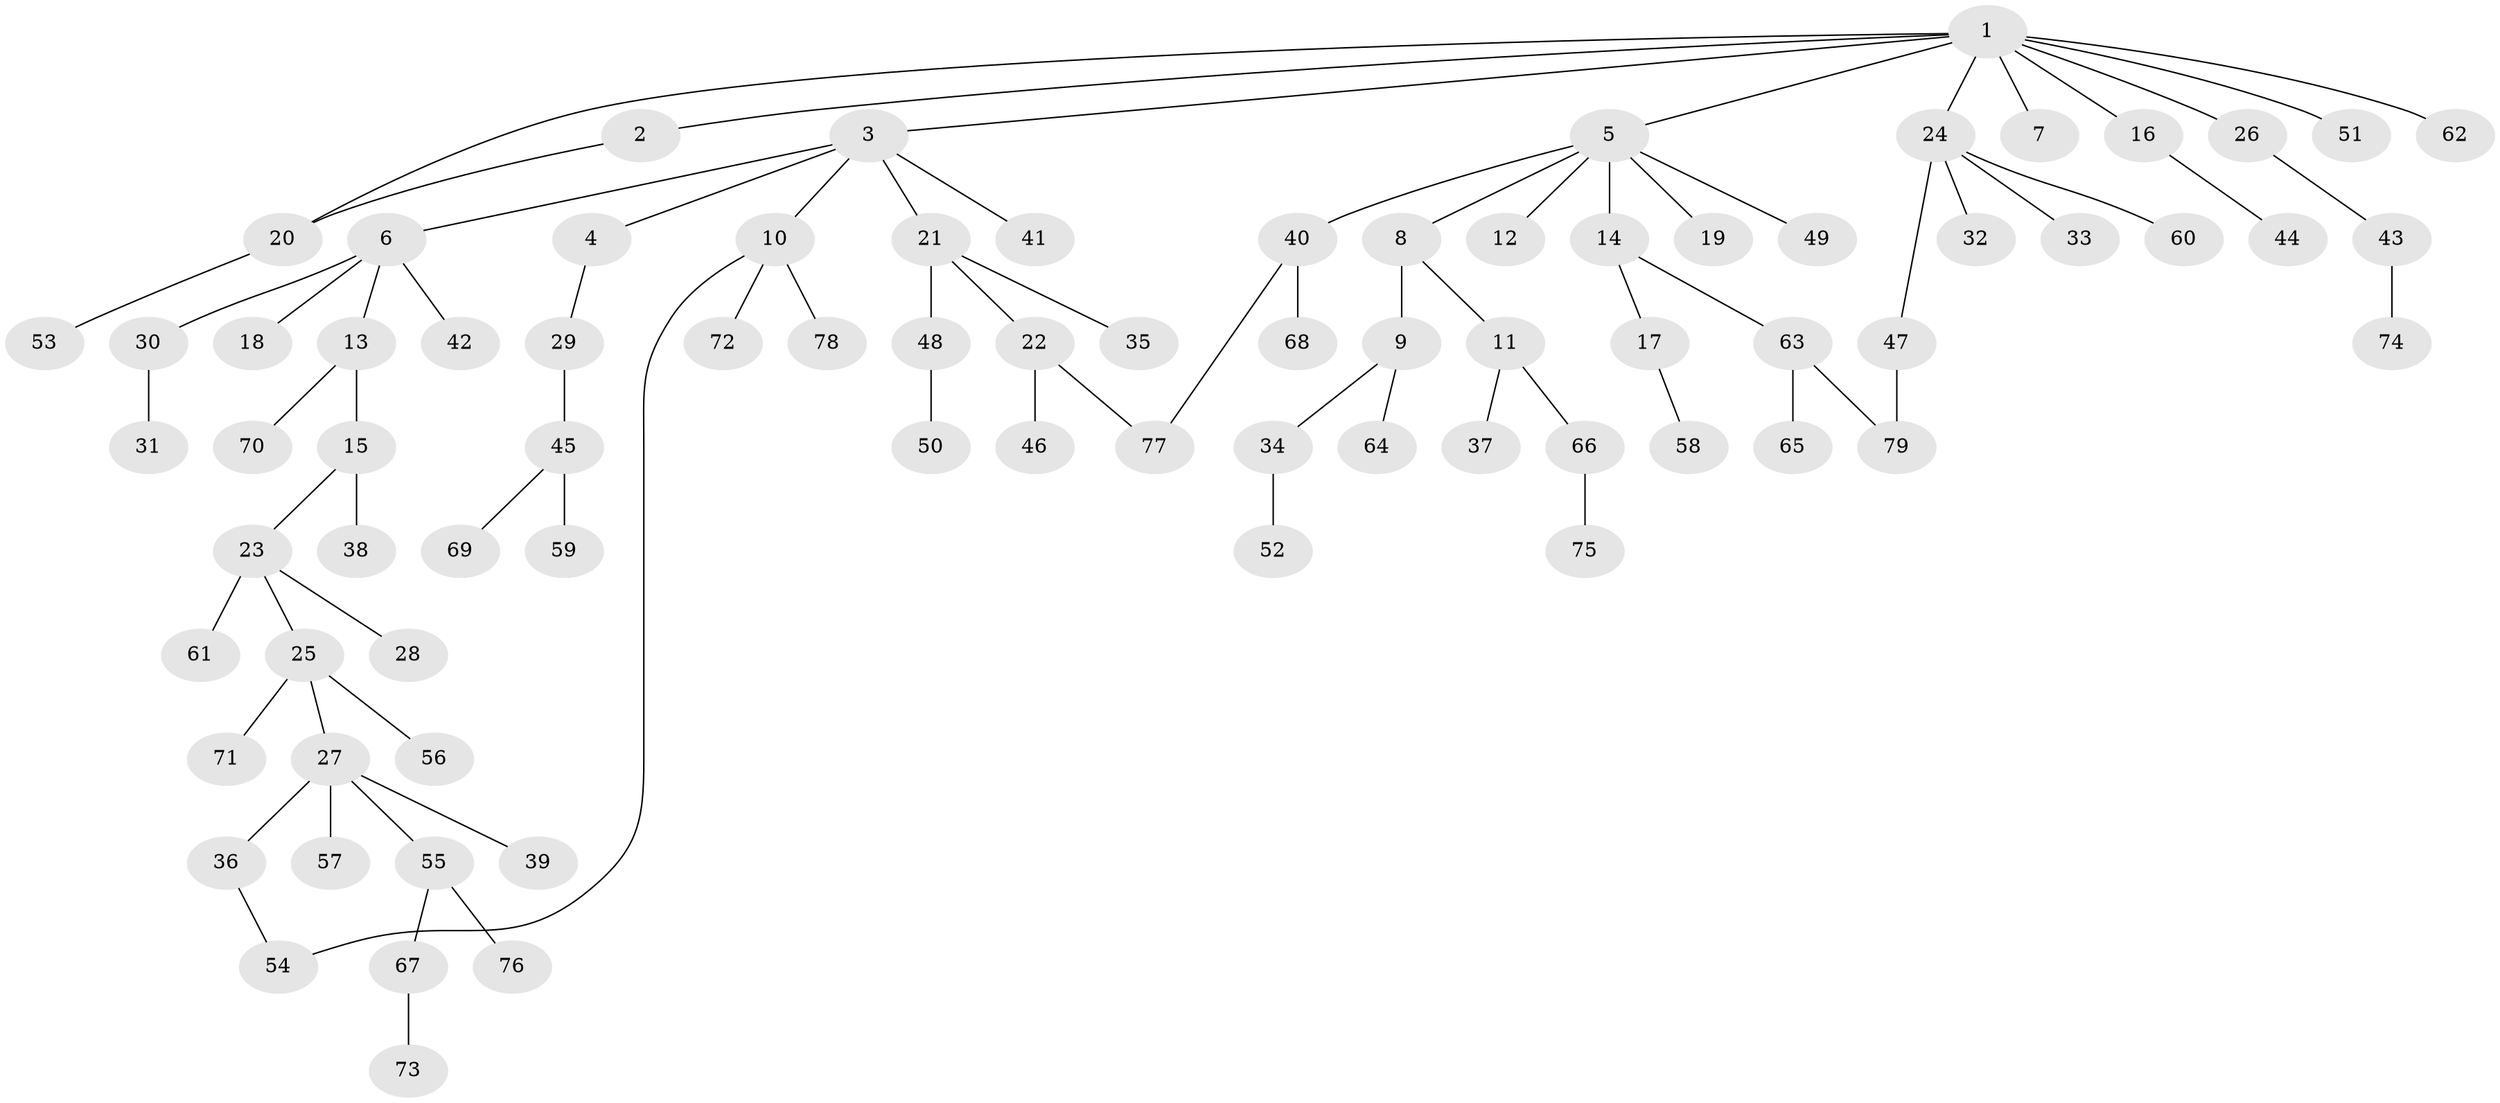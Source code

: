 // coarse degree distribution, {9: 0.037037037037037035, 2: 0.2222222222222222, 6: 0.018518518518518517, 1: 0.5370370370370371, 3: 0.1111111111111111, 4: 0.05555555555555555, 5: 0.018518518518518517}
// Generated by graph-tools (version 1.1) at 2025/51/02/27/25 19:51:36]
// undirected, 79 vertices, 82 edges
graph export_dot {
graph [start="1"]
  node [color=gray90,style=filled];
  1;
  2;
  3;
  4;
  5;
  6;
  7;
  8;
  9;
  10;
  11;
  12;
  13;
  14;
  15;
  16;
  17;
  18;
  19;
  20;
  21;
  22;
  23;
  24;
  25;
  26;
  27;
  28;
  29;
  30;
  31;
  32;
  33;
  34;
  35;
  36;
  37;
  38;
  39;
  40;
  41;
  42;
  43;
  44;
  45;
  46;
  47;
  48;
  49;
  50;
  51;
  52;
  53;
  54;
  55;
  56;
  57;
  58;
  59;
  60;
  61;
  62;
  63;
  64;
  65;
  66;
  67;
  68;
  69;
  70;
  71;
  72;
  73;
  74;
  75;
  76;
  77;
  78;
  79;
  1 -- 2;
  1 -- 3;
  1 -- 5;
  1 -- 7;
  1 -- 16;
  1 -- 24;
  1 -- 26;
  1 -- 51;
  1 -- 62;
  1 -- 20;
  2 -- 20;
  3 -- 4;
  3 -- 6;
  3 -- 10;
  3 -- 21;
  3 -- 41;
  4 -- 29;
  5 -- 8;
  5 -- 12;
  5 -- 14;
  5 -- 19;
  5 -- 40;
  5 -- 49;
  6 -- 13;
  6 -- 18;
  6 -- 30;
  6 -- 42;
  8 -- 9;
  8 -- 11;
  9 -- 34;
  9 -- 64;
  10 -- 54;
  10 -- 72;
  10 -- 78;
  11 -- 37;
  11 -- 66;
  13 -- 15;
  13 -- 70;
  14 -- 17;
  14 -- 63;
  15 -- 23;
  15 -- 38;
  16 -- 44;
  17 -- 58;
  20 -- 53;
  21 -- 22;
  21 -- 35;
  21 -- 48;
  22 -- 46;
  22 -- 77;
  23 -- 25;
  23 -- 28;
  23 -- 61;
  24 -- 32;
  24 -- 33;
  24 -- 47;
  24 -- 60;
  25 -- 27;
  25 -- 56;
  25 -- 71;
  26 -- 43;
  27 -- 36;
  27 -- 39;
  27 -- 55;
  27 -- 57;
  29 -- 45;
  30 -- 31;
  34 -- 52;
  36 -- 54;
  40 -- 68;
  40 -- 77;
  43 -- 74;
  45 -- 59;
  45 -- 69;
  47 -- 79;
  48 -- 50;
  55 -- 67;
  55 -- 76;
  63 -- 65;
  63 -- 79;
  66 -- 75;
  67 -- 73;
}
